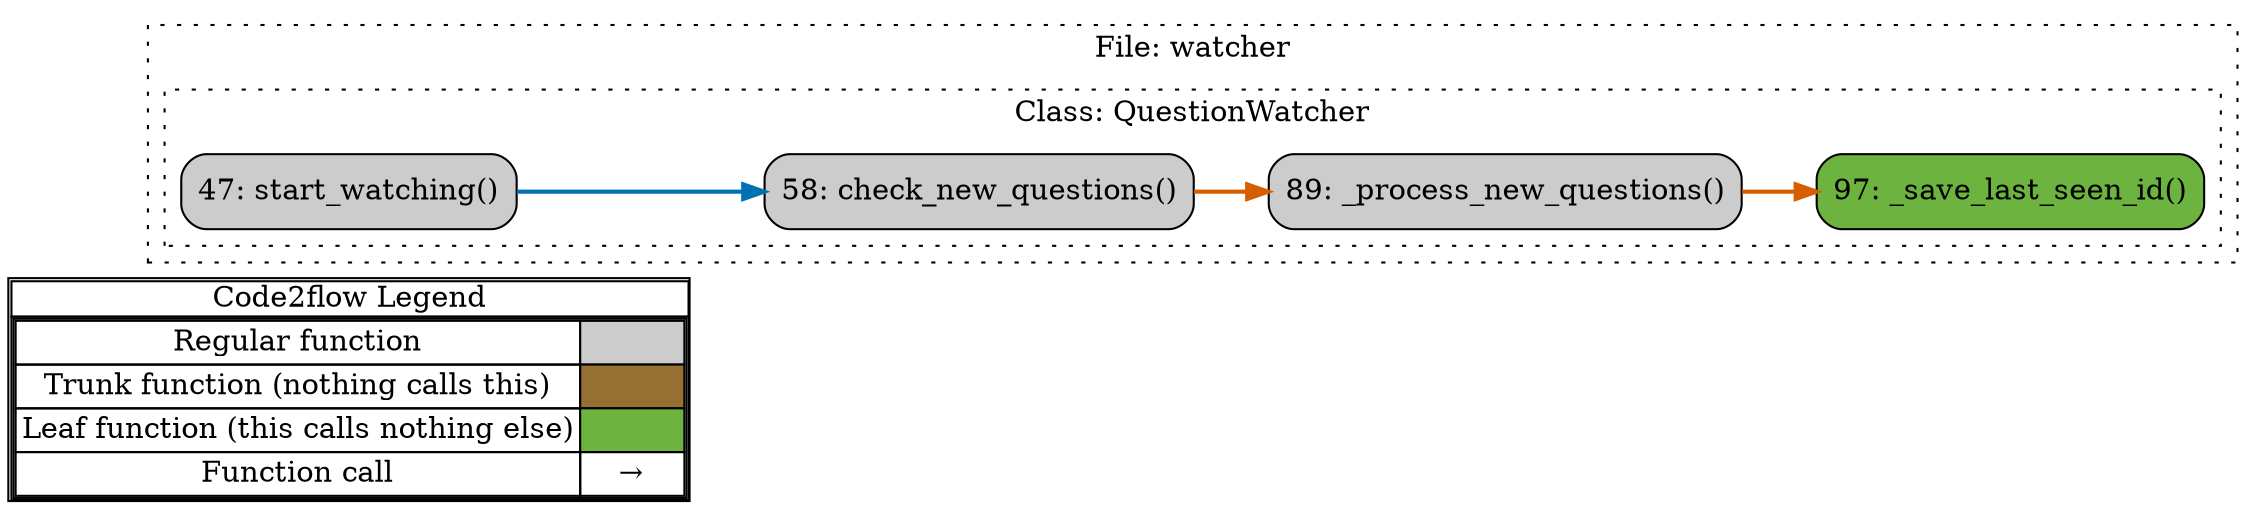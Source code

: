 digraph G {
concentrate=true;
splines="ortho";
rankdir="LR";
subgraph legend{
    rank = min;
    label = "legend";
    Legend [shape=none, margin=0, label = <
        <table cellspacing="0" cellpadding="0" border="1"><tr><td>Code2flow Legend</td></tr><tr><td>
        <table cellspacing="0">
        <tr><td>Regular function</td><td width="50px" bgcolor='#cccccc'></td></tr>
        <tr><td>Trunk function (nothing calls this)</td><td bgcolor='#966F33'></td></tr>
        <tr><td>Leaf function (this calls nothing else)</td><td bgcolor='#6db33f'></td></tr>
        <tr><td>Function call</td><td><font color='black'>&#8594;</font></td></tr>
        </table></td></tr></table>
        >];
}node_43393076 [label="89: _process_new_questions()" name="watcher::QuestionWatcher._process_new_questions" shape="rect" style="rounded,filled" fillcolor="#cccccc" ];
node_d7f3e110 [label="97: _save_last_seen_id()" name="watcher::QuestionWatcher._save_last_seen_id" shape="rect" style="rounded,filled" fillcolor="#6db33f" ];
node_b6bb74ee [label="58: check_new_questions()" name="watcher::QuestionWatcher.check_new_questions" shape="rect" style="rounded,filled" fillcolor="#cccccc" ];
node_6f7ed085 [label="47: start_watching()" name="watcher::QuestionWatcher.start_watching" shape="rect" style="rounded,filled" fillcolor="#cccccc" ];
node_43393076 -> node_d7f3e110 [color="#D55E00" penwidth="2"];
node_b6bb74ee -> node_43393076 [color="#D55E00" penwidth="2"];
node_6f7ed085 -> node_b6bb74ee [color="#0072B2" penwidth="2"];
subgraph cluster_a984b3d3 {
    label="File: watcher";
    name="watcher";
    style="filled";
    graph[style=dotted];
    subgraph cluster_f802a151 {
        node_6f7ed085 node_b6bb74ee node_43393076 node_d7f3e110;
        label="Class: QuestionWatcher";
        name="QuestionWatcher";
        style="filled";
        graph[style=dotted];
    };
};
}
